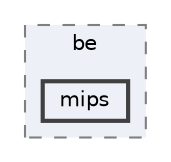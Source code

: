 digraph "ir/be/mips"
{
 // LATEX_PDF_SIZE
  bgcolor="transparent";
  edge [fontname=Helvetica,fontsize=10,labelfontname=Helvetica,labelfontsize=10];
  node [fontname=Helvetica,fontsize=10,shape=box,height=0.2,width=0.4];
  compound=true
  subgraph clusterdir_a6ab1ad882dac59513ff593cd32f4090 {
    graph [ bgcolor="#edf0f7", pencolor="grey50", label="be", fontname=Helvetica,fontsize=10 style="filled,dashed", URL="dir_a6ab1ad882dac59513ff593cd32f4090.html",tooltip=""]
  dir_80deae9bd5277411a187219672c8594c [label="mips", fillcolor="#edf0f7", color="grey25", style="filled,bold", URL="dir_80deae9bd5277411a187219672c8594c.html",tooltip=""];
  }
}
